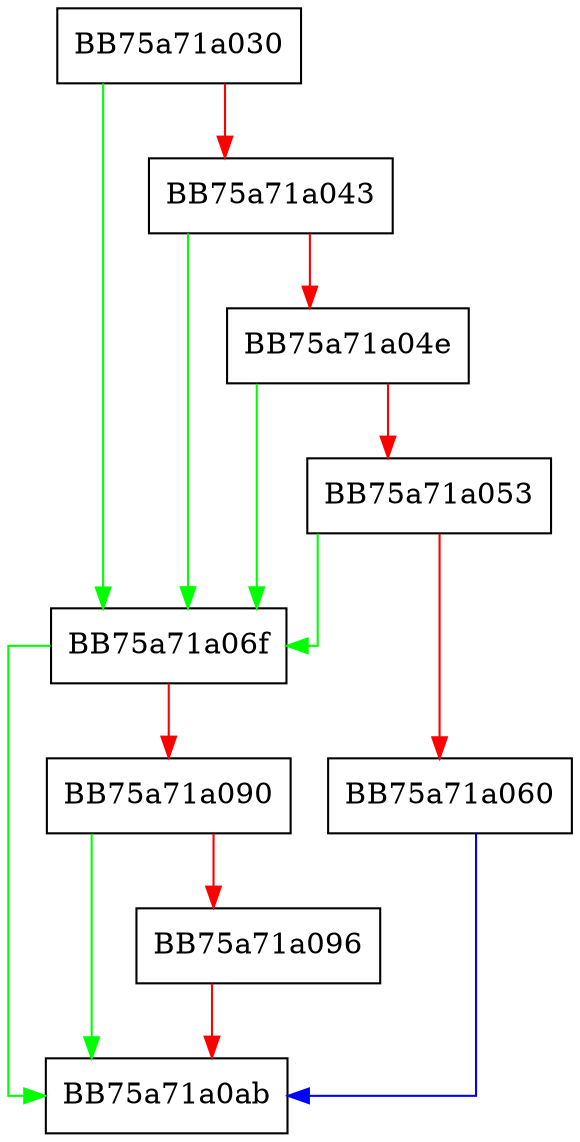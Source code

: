 digraph AdlFallbackHResultConfigEnd {
  node [shape="box"];
  graph [splines=ortho];
  BB75a71a030 -> BB75a71a06f [color="green"];
  BB75a71a030 -> BB75a71a043 [color="red"];
  BB75a71a043 -> BB75a71a06f [color="green"];
  BB75a71a043 -> BB75a71a04e [color="red"];
  BB75a71a04e -> BB75a71a06f [color="green"];
  BB75a71a04e -> BB75a71a053 [color="red"];
  BB75a71a053 -> BB75a71a06f [color="green"];
  BB75a71a053 -> BB75a71a060 [color="red"];
  BB75a71a060 -> BB75a71a0ab [color="blue"];
  BB75a71a06f -> BB75a71a0ab [color="green"];
  BB75a71a06f -> BB75a71a090 [color="red"];
  BB75a71a090 -> BB75a71a0ab [color="green"];
  BB75a71a090 -> BB75a71a096 [color="red"];
  BB75a71a096 -> BB75a71a0ab [color="red"];
}